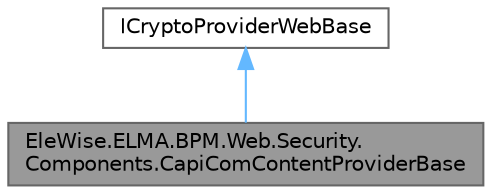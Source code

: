 digraph "EleWise.ELMA.BPM.Web.Security.Components.CapiComContentProviderBase"
{
 // LATEX_PDF_SIZE
  bgcolor="transparent";
  edge [fontname=Helvetica,fontsize=10,labelfontname=Helvetica,labelfontsize=10];
  node [fontname=Helvetica,fontsize=10,shape=box,height=0.2,width=0.4];
  Node1 [id="Node000001",label="EleWise.ELMA.BPM.Web.Security.\lComponents.CapiComContentProviderBase",height=0.2,width=0.4,color="gray40", fillcolor="grey60", style="filled", fontcolor="black",tooltip="CAPICOM абстрактный провайдер контента для входа в систему"];
  Node2 -> Node1 [id="edge1_Node000001_Node000002",dir="back",color="steelblue1",style="solid",tooltip=" "];
  Node2 [id="Node000002",label="ICryptoProviderWebBase",height=0.2,width=0.4,color="gray40", fillcolor="white", style="filled",URL="$interface_ele_wise_1_1_e_l_m_a_1_1_b_p_m_1_1_web_1_1_security_1_1_extension_points_1_1_i_crypto_provider_web_base.html",tooltip="Базовый интерфейс для КП в веб-части"];
}
